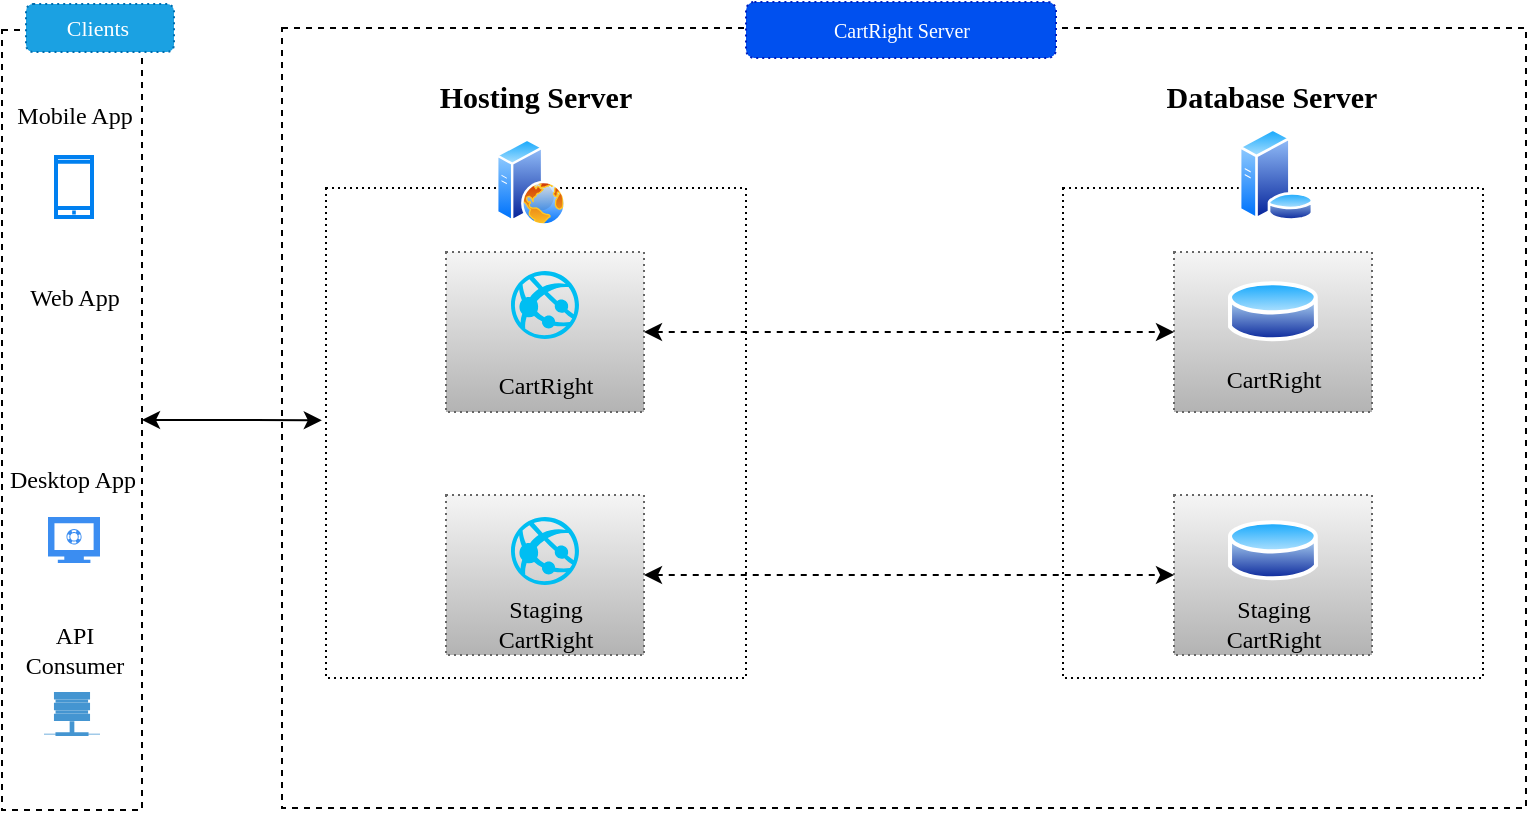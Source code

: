 <mxfile version="12.0.2" type="github" pages="4"><diagram name="Copy of Page-1" id="mh_2Z5WuC2dc0405NtmE"><mxGraphModel dx="813" dy="415" grid="1" gridSize="10" guides="1" tooltips="1" connect="1" arrows="1" fold="1" page="1" pageScale="1" pageWidth="850" pageHeight="1100" background="#FFFFFF" math="0" shadow="0"><root><mxCell id="HXeIKduSizuIIyShlKbD-0"/><mxCell id="HXeIKduSizuIIyShlKbD-1" parent="HXeIKduSizuIIyShlKbD-0"/><mxCell id="HXeIKduSizuIIyShlKbD-5" value="" style="rounded=0;whiteSpace=wrap;html=1;dashed=1;" parent="HXeIKduSizuIIyShlKbD-1" vertex="1"><mxGeometry x="30" y="47" width="70" height="390" as="geometry"/></mxCell><mxCell id="HXeIKduSizuIIyShlKbD-6" value="Mobile App" style="text;html=1;strokeColor=none;fillColor=none;align=center;verticalAlign=middle;whiteSpace=wrap;rounded=0;dashed=1;fontFamily=Lucida Console;" parent="HXeIKduSizuIIyShlKbD-1" vertex="1"><mxGeometry x="33.5" y="80" width="65" height="20" as="geometry"/></mxCell><mxCell id="HXeIKduSizuIIyShlKbD-7" value="" style="html=1;verticalLabelPosition=bottom;align=center;labelBackgroundColor=#ffffff;verticalAlign=top;strokeWidth=2;strokeColor=#0080F0;fillColor=#ffffff;shadow=0;dashed=0;shape=mxgraph.ios7.icons.smartphone;" parent="HXeIKduSizuIIyShlKbD-1" vertex="1"><mxGeometry x="57" y="110.5" width="18" height="30" as="geometry"/></mxCell><mxCell id="HXeIKduSizuIIyShlKbD-8" value="Web App" style="text;html=1;strokeColor=none;fillColor=none;align=center;verticalAlign=middle;whiteSpace=wrap;rounded=0;dashed=1;fontFamily=Lucida Console;" parent="HXeIKduSizuIIyShlKbD-1" vertex="1"><mxGeometry x="33.5" y="170.5" width="65" height="21" as="geometry"/></mxCell><mxCell id="HXeIKduSizuIIyShlKbD-9" value="Desktop App" style="text;html=1;strokeColor=none;fillColor=none;align=center;verticalAlign=middle;whiteSpace=wrap;rounded=0;dashed=1;fontFamily=Lucida Console;" parent="HXeIKduSizuIIyShlKbD-1" vertex="1"><mxGeometry x="32.5" y="262" width="65" height="20" as="geometry"/></mxCell><mxCell id="HXeIKduSizuIIyShlKbD-10" value="" style="rounded=0;whiteSpace=wrap;html=1;dashed=1;fontFamily=Lucida Console;glass=0;shadow=0;comic=0;fillColor=#ffffff;" parent="HXeIKduSizuIIyShlKbD-1" vertex="1"><mxGeometry x="170" y="46" width="622" height="390" as="geometry"/></mxCell><mxCell id="HXeIKduSizuIIyShlKbD-19" value="" style="shape=image;html=1;verticalAlign=top;verticalLabelPosition=bottom;labelBackgroundColor=#ffffff;imageAspect=0;aspect=fixed;image=https://cdn0.iconfinder.com/data/icons/internet-line/512/Internet_Line-19-128.png;fontFamily=Lucida Console;" parent="HXeIKduSizuIIyShlKbD-1" vertex="1"><mxGeometry x="49" y="187" width="34" height="34" as="geometry"/></mxCell><mxCell id="HXeIKduSizuIIyShlKbD-20" value="" style="html=1;aspect=fixed;strokeColor=none;shadow=0;align=center;verticalAlign=top;fillColor=#3B8DF1;shape=mxgraph.gcp2.monitor;fontFamily=Lucida Console;" parent="HXeIKduSizuIIyShlKbD-1" vertex="1"><mxGeometry x="53" y="290.5" width="26" height="23" as="geometry"/></mxCell><mxCell id="HXeIKduSizuIIyShlKbD-32" value="" style="rounded=1;whiteSpace=wrap;html=1;dashed=1;dashPattern=1 2;strokeColor=#006EAF;fillColor=#1ba1e2;fontFamily=Lucida Console;fontSize=10;fontColor=#ffffff;" parent="HXeIKduSizuIIyShlKbD-1" vertex="1"><mxGeometry x="42" y="34" width="74" height="24" as="geometry"/></mxCell><mxCell id="HXeIKduSizuIIyShlKbD-33" value="Clients" style="text;html=1;strokeColor=none;fillColor=none;align=center;verticalAlign=middle;whiteSpace=wrap;rounded=0;dashed=1;dashPattern=1 2;fontFamily=Lucida Console;fontSize=11;fontColor=#FFFFFF;" parent="HXeIKduSizuIIyShlKbD-1" vertex="1"><mxGeometry x="58" y="36" width="40" height="20" as="geometry"/></mxCell><mxCell id="HXeIKduSizuIIyShlKbD-34" value="" style="rounded=1;whiteSpace=wrap;html=1;dashed=1;dashPattern=1 2;strokeColor=#001DBC;fillColor=#0050ef;fontFamily=Lucida Console;fontSize=10;fontColor=#ffffff;" parent="HXeIKduSizuIIyShlKbD-1" vertex="1"><mxGeometry x="402.0" y="33.0" width="155" height="28" as="geometry"/></mxCell><mxCell id="HXeIKduSizuIIyShlKbD-36" value="API Consumer" style="text;html=1;strokeColor=none;fillColor=none;align=center;verticalAlign=middle;whiteSpace=wrap;rounded=0;dashed=1;fontFamily=Lucida Console;" parent="HXeIKduSizuIIyShlKbD-1" vertex="1"><mxGeometry x="33.5" y="346.5" width="65" height="20" as="geometry"/></mxCell><mxCell id="HXeIKduSizuIIyShlKbD-37" value="" style="shadow=0;dashed=0;html=1;strokeColor=none;fillColor=#4495D1;labelPosition=center;verticalLabelPosition=bottom;verticalAlign=top;align=center;outlineConnect=0;shape=mxgraph.veeam.2d.remote_storage;" parent="HXeIKduSizuIIyShlKbD-1" vertex="1"><mxGeometry x="51" y="378" width="28" height="22" as="geometry"/></mxCell><mxCell id="kr1TDbGF8V83bmgxUu8J-1" value="&lt;font style=&quot;font-size: 10px;&quot;&gt;CartRight Server&lt;/font&gt;" style="text;html=1;strokeColor=none;fillColor=none;align=center;verticalAlign=middle;whiteSpace=wrap;rounded=0;dashed=1;dashPattern=1 2;fontFamily=Lucida Console;fontSize=10;fontColor=#FFFFFF;" vertex="1" parent="HXeIKduSizuIIyShlKbD-1"><mxGeometry x="419.5" y="37.0" width="120" height="20" as="geometry"/></mxCell><mxCell id="kr1TDbGF8V83bmgxUu8J-2" value="" style="rounded=0;whiteSpace=wrap;html=1;dashed=1;dashPattern=1 2;" vertex="1" parent="HXeIKduSizuIIyShlKbD-1"><mxGeometry x="560.5" y="126" width="210" height="245" as="geometry"/></mxCell><mxCell id="kr1TDbGF8V83bmgxUu8J-3" value="Database Server" style="text;html=1;strokeColor=none;fillColor=none;align=center;verticalAlign=middle;whiteSpace=wrap;rounded=0;fontStyle=1;fontFamily=Lucida Console;fontSize=15;" vertex="1" parent="HXeIKduSizuIIyShlKbD-1"><mxGeometry x="590" y="70" width="150" height="20" as="geometry"/></mxCell><mxCell id="HXeIKduSizuIIyShlKbD-18" value="" style="aspect=fixed;perimeter=ellipsePerimeter;html=1;align=center;shadow=0;dashed=0;spacingTop=3;image;image=img/lib/active_directory/database_server.svg;fontFamily=Lucida Console;imageBackground=none;labelBackgroundColor=none;fontColor=#000000;" parent="HXeIKduSizuIIyShlKbD-1" vertex="1"><mxGeometry x="648" y="96" width="38" height="46.36" as="geometry"/></mxCell><mxCell id="HXeIKduSizuIIyShlKbD-16" value="" style="rounded=0;whiteSpace=wrap;html=1;fontFamily=Lucida Console;fillColor=#f5f5f5;strokeColor=#666666;dashed=1;dashPattern=1 2;gradientColor=#b3b3b3;" parent="HXeIKduSizuIIyShlKbD-1" vertex="1"><mxGeometry x="616.0" y="158" width="99" height="80" as="geometry"/></mxCell><mxCell id="HXeIKduSizuIIyShlKbD-17" value="CartRight" style="text;html=1;strokeColor=none;fillColor=none;align=center;verticalAlign=middle;whiteSpace=wrap;rounded=0;fontFamily=Lucida Console;fontColor=#000000;" parent="HXeIKduSizuIIyShlKbD-1" vertex="1"><mxGeometry x="625.5" y="212" width="80" height="20" as="geometry"/></mxCell><mxCell id="kr1TDbGF8V83bmgxUu8J-4" value="" style="aspect=fixed;perimeter=ellipsePerimeter;html=1;align=center;shadow=0;dashed=0;spacingTop=3;image;image=img/lib/active_directory/database.svg;fontFamily=Lucida Console;fontSize=15;" vertex="1" parent="HXeIKduSizuIIyShlKbD-1"><mxGeometry x="643.0" y="171" width="45" height="33.3" as="geometry"/></mxCell><mxCell id="kr1TDbGF8V83bmgxUu8J-5" value="" style="rounded=0;whiteSpace=wrap;html=1;fontFamily=Lucida Console;fillColor=#f5f5f5;strokeColor=#666666;dashed=1;dashPattern=1 2;gradientColor=#b3b3b3;" vertex="1" parent="HXeIKduSizuIIyShlKbD-1"><mxGeometry x="616.0" y="279.5" width="99" height="80" as="geometry"/></mxCell><mxCell id="kr1TDbGF8V83bmgxUu8J-6" value="Staging CartRight" style="text;html=1;strokeColor=none;fillColor=none;align=center;verticalAlign=middle;whiteSpace=wrap;rounded=0;fontFamily=Lucida Console;fontColor=#000000;" vertex="1" parent="HXeIKduSizuIIyShlKbD-1"><mxGeometry x="625.5" y="333.5" width="80" height="20" as="geometry"/></mxCell><mxCell id="kr1TDbGF8V83bmgxUu8J-7" value="" style="aspect=fixed;perimeter=ellipsePerimeter;html=1;align=center;shadow=0;dashed=0;spacingTop=3;image;image=img/lib/active_directory/database.svg;fontFamily=Lucida Console;fontSize=15;" vertex="1" parent="HXeIKduSizuIIyShlKbD-1"><mxGeometry x="643.0" y="290.5" width="45" height="33.3" as="geometry"/></mxCell><mxCell id="kr1TDbGF8V83bmgxUu8J-8" value="" style="rounded=0;whiteSpace=wrap;html=1;dashed=1;dashPattern=1 2;" vertex="1" parent="HXeIKduSizuIIyShlKbD-1"><mxGeometry x="192" y="126" width="210" height="245" as="geometry"/></mxCell><mxCell id="HXeIKduSizuIIyShlKbD-14" value="" style="aspect=fixed;perimeter=ellipsePerimeter;html=1;align=center;shadow=0;dashed=0;spacingTop=3;image;image=img/lib/active_directory/web_server.svg;fontFamily=Lucida Console;imageBackground=none;" parent="HXeIKduSizuIIyShlKbD-1" vertex="1"><mxGeometry x="277" y="101" width="35" height="44" as="geometry"/></mxCell><mxCell id="kr1TDbGF8V83bmgxUu8J-9" value="Hosting Server" style="text;html=1;strokeColor=none;fillColor=none;align=center;verticalAlign=middle;whiteSpace=wrap;rounded=0;fontStyle=1;fontFamily=Lucida Console;fontSize=15;" vertex="1" parent="HXeIKduSizuIIyShlKbD-1"><mxGeometry x="222" y="70" width="150" height="20" as="geometry"/></mxCell><mxCell id="kr1TDbGF8V83bmgxUu8J-24" style="edgeStyle=orthogonalEdgeStyle;rounded=0;orthogonalLoop=1;jettySize=auto;html=1;exitX=1;exitY=0.5;exitDx=0;exitDy=0;dashed=1;startArrow=classic;startFill=1;fontFamily=Lucida Console;fontSize=15;" edge="1" parent="HXeIKduSizuIIyShlKbD-1" source="kr1TDbGF8V83bmgxUu8J-10" target="HXeIKduSizuIIyShlKbD-16"><mxGeometry relative="1" as="geometry"/></mxCell><mxCell id="kr1TDbGF8V83bmgxUu8J-10" value="" style="rounded=0;whiteSpace=wrap;html=1;fontFamily=Lucida Console;fillColor=#f5f5f5;strokeColor=#666666;dashed=1;dashPattern=1 2;gradientColor=#b3b3b3;" vertex="1" parent="HXeIKduSizuIIyShlKbD-1"><mxGeometry x="252.0" y="158" width="99" height="80" as="geometry"/></mxCell><mxCell id="kr1TDbGF8V83bmgxUu8J-11" value="CartRight" style="text;html=1;strokeColor=none;fillColor=none;align=center;verticalAlign=middle;whiteSpace=wrap;rounded=0;fontFamily=Lucida Console;fontColor=#000000;" vertex="1" parent="HXeIKduSizuIIyShlKbD-1"><mxGeometry x="261.5" y="214.5" width="80" height="20" as="geometry"/></mxCell><mxCell id="kr1TDbGF8V83bmgxUu8J-23" style="edgeStyle=orthogonalEdgeStyle;rounded=0;orthogonalLoop=1;jettySize=auto;html=1;exitX=1;exitY=0.5;exitDx=0;exitDy=0;dashed=1;startArrow=classic;startFill=1;fontFamily=Lucida Console;fontSize=15;" edge="1" parent="HXeIKduSizuIIyShlKbD-1" source="kr1TDbGF8V83bmgxUu8J-13" target="kr1TDbGF8V83bmgxUu8J-5"><mxGeometry relative="1" as="geometry"/></mxCell><mxCell id="kr1TDbGF8V83bmgxUu8J-13" value="" style="rounded=0;whiteSpace=wrap;html=1;fontFamily=Lucida Console;fillColor=#f5f5f5;strokeColor=#666666;dashed=1;dashPattern=1 2;gradientColor=#b3b3b3;" vertex="1" parent="HXeIKduSizuIIyShlKbD-1"><mxGeometry x="252.0" y="279.5" width="99" height="80" as="geometry"/></mxCell><mxCell id="kr1TDbGF8V83bmgxUu8J-14" value="Staging CartRight" style="text;html=1;strokeColor=none;fillColor=none;align=center;verticalAlign=middle;whiteSpace=wrap;rounded=0;fontFamily=Lucida Console;fontColor=#000000;" vertex="1" parent="HXeIKduSizuIIyShlKbD-1"><mxGeometry x="261.5" y="333.5" width="80" height="20" as="geometry"/></mxCell><mxCell id="kr1TDbGF8V83bmgxUu8J-16" value="" style="verticalLabelPosition=bottom;html=1;verticalAlign=top;align=center;strokeColor=none;fillColor=#00BEF2;shape=mxgraph.azure.azure_website;pointerEvents=1;dashed=1;dashPattern=1 2;fontFamily=Lucida Console;fontSize=15;aspect=fixed;" vertex="1" parent="HXeIKduSizuIIyShlKbD-1"><mxGeometry x="284.5" y="167.5" width="34" height="34" as="geometry"/></mxCell><mxCell id="kr1TDbGF8V83bmgxUu8J-17" value="" style="verticalLabelPosition=bottom;html=1;verticalAlign=top;align=center;strokeColor=none;fillColor=#00BEF2;shape=mxgraph.azure.azure_website;pointerEvents=1;dashed=1;dashPattern=1 2;fontFamily=Lucida Console;fontSize=15;aspect=fixed;" vertex="1" parent="HXeIKduSizuIIyShlKbD-1"><mxGeometry x="284.5" y="290.5" width="34" height="34" as="geometry"/></mxCell><mxCell id="kr1TDbGF8V83bmgxUu8J-20" style="edgeStyle=orthogonalEdgeStyle;rounded=0;orthogonalLoop=1;jettySize=auto;html=1;exitX=1;exitY=0.5;exitDx=0;exitDy=0;entryX=-0.01;entryY=0.474;entryDx=0;entryDy=0;entryPerimeter=0;fontFamily=Lucida Console;fontSize=15;startArrow=classic;startFill=1;" edge="1" parent="HXeIKduSizuIIyShlKbD-1" source="HXeIKduSizuIIyShlKbD-5" target="kr1TDbGF8V83bmgxUu8J-8"><mxGeometry relative="1" as="geometry"/></mxCell></root></mxGraphModel></diagram><diagram name="Copy of Copy of Page-1" id="SCcJvw80DBb8lR0tdDfD"><mxGraphModel dx="854" dy="436" grid="1" gridSize="10" guides="1" tooltips="1" connect="1" arrows="1" fold="1" page="1" pageScale="1" pageWidth="850" pageHeight="1100" background="#FFFFFF" math="0" shadow="0"><root><mxCell id="BPNxI6c61pu-Ayi7OlFN-0"/><mxCell id="BPNxI6c61pu-Ayi7OlFN-1" parent="BPNxI6c61pu-Ayi7OlFN-0"/><mxCell id="BPNxI6c61pu-Ayi7OlFN-2" value="" style="rounded=0;whiteSpace=wrap;html=1;fontFamily=Lucida Console;dashed=1;" vertex="1" parent="BPNxI6c61pu-Ayi7OlFN-1"><mxGeometry x="225" y="301" width="320" height="169" as="geometry"/></mxCell><mxCell id="BPNxI6c61pu-Ayi7OlFN-3" value="" style="rounded=0;whiteSpace=wrap;html=1;shadow=0;glass=0;comic=0;labelBackgroundColor=none;strokeColor=#A3A3A3;fillColor=none;gradientColor=none;fontFamily=Lucida Console;fontSize=8;fontColor=#FFFFFF;dashed=1;dashPattern=1 4;" vertex="1" parent="BPNxI6c61pu-Ayi7OlFN-1"><mxGeometry x="412.5" y="319.5" width="120" height="141" as="geometry"/></mxCell><mxCell id="BPNxI6c61pu-Ayi7OlFN-4" value="" style="rounded=0;whiteSpace=wrap;html=1;shadow=0;glass=0;comic=0;labelBackgroundColor=none;strokeColor=#A3A3A3;fillColor=none;gradientColor=none;fontFamily=Lucida Console;fontSize=8;fontColor=#FFFFFF;dashed=1;dashPattern=1 4;" vertex="1" parent="BPNxI6c61pu-Ayi7OlFN-1"><mxGeometry x="245.5" y="319.5" width="120" height="141" as="geometry"/></mxCell><mxCell id="BPNxI6c61pu-Ayi7OlFN-5" value="" style="rounded=0;whiteSpace=wrap;html=1;dashed=1;" vertex="1" parent="BPNxI6c61pu-Ayi7OlFN-1"><mxGeometry x="30" y="46" width="70" height="390" as="geometry"/></mxCell><mxCell id="BPNxI6c61pu-Ayi7OlFN-6" value="Mobile App" style="text;html=1;strokeColor=none;fillColor=none;align=center;verticalAlign=middle;whiteSpace=wrap;rounded=0;dashed=1;fontFamily=Lucida Console;" vertex="1" parent="BPNxI6c61pu-Ayi7OlFN-1"><mxGeometry x="33.5" y="80" width="65" height="20" as="geometry"/></mxCell><mxCell id="BPNxI6c61pu-Ayi7OlFN-7" value="" style="html=1;verticalLabelPosition=bottom;align=center;labelBackgroundColor=#ffffff;verticalAlign=top;strokeWidth=2;strokeColor=#0080F0;fillColor=#ffffff;shadow=0;dashed=0;shape=mxgraph.ios7.icons.smartphone;" vertex="1" parent="BPNxI6c61pu-Ayi7OlFN-1"><mxGeometry x="57" y="110.5" width="18" height="30" as="geometry"/></mxCell><mxCell id="BPNxI6c61pu-Ayi7OlFN-8" value="Web App" style="text;html=1;strokeColor=none;fillColor=none;align=center;verticalAlign=middle;whiteSpace=wrap;rounded=0;dashed=1;fontFamily=Lucida Console;" vertex="1" parent="BPNxI6c61pu-Ayi7OlFN-1"><mxGeometry x="33.5" y="170.5" width="65" height="21" as="geometry"/></mxCell><mxCell id="BPNxI6c61pu-Ayi7OlFN-9" value="Desktop App" style="text;html=1;strokeColor=none;fillColor=none;align=center;verticalAlign=middle;whiteSpace=wrap;rounded=0;dashed=1;fontFamily=Lucida Console;" vertex="1" parent="BPNxI6c61pu-Ayi7OlFN-1"><mxGeometry x="32.5" y="262" width="65" height="20" as="geometry"/></mxCell><mxCell id="BPNxI6c61pu-Ayi7OlFN-10" value="" style="rounded=0;whiteSpace=wrap;html=1;dashed=1;fontFamily=Lucida Console;glass=0;shadow=0;comic=0;fillColor=#ffffff;" vertex="1" parent="BPNxI6c61pu-Ayi7OlFN-1"><mxGeometry x="225" y="46" width="266" height="171" as="geometry"/></mxCell><mxCell id="BPNxI6c61pu-Ayi7OlFN-11" style="edgeStyle=orthogonalEdgeStyle;rounded=0;orthogonalLoop=1;jettySize=auto;html=1;exitX=0;exitY=0.5;exitDx=0;exitDy=0;entryX=1;entryY=0.423;entryDx=0;entryDy=0;entryPerimeter=0;startArrow=block;startFill=1;endArrow=block;endFill=1;strokeColor=#1476A6;strokeWidth=2;fontFamily=Tahoma;fontSize=13;fontColor=#FFFFFF;" edge="1" parent="BPNxI6c61pu-Ayi7OlFN-1" source="BPNxI6c61pu-Ayi7OlFN-12" target="BPNxI6c61pu-Ayi7OlFN-5"><mxGeometry relative="1" as="geometry"/></mxCell><mxCell id="BPNxI6c61pu-Ayi7OlFN-12" value="" style="rounded=0;whiteSpace=wrap;html=1;fontFamily=Lucida Console;dashed=1;dashPattern=1 2;fillColor=#f5f5f5;strokeColor=#666666;gradientColor=#b3b3b3;" vertex="1" parent="BPNxI6c61pu-Ayi7OlFN-1"><mxGeometry x="246.5" y="98" width="90" height="90" as="geometry"/></mxCell><mxCell id="BPNxI6c61pu-Ayi7OlFN-13" value="Hosting Server" style="text;html=1;strokeColor=none;fillColor=none;align=center;verticalAlign=middle;whiteSpace=wrap;rounded=0;fontFamily=Lucida Console;dashed=1;dashPattern=1 1;fontColor=#000000;" vertex="1" parent="BPNxI6c61pu-Ayi7OlFN-1"><mxGeometry x="251.5" y="165" width="80" height="17" as="geometry"/></mxCell><mxCell id="BPNxI6c61pu-Ayi7OlFN-14" value="" style="aspect=fixed;perimeter=ellipsePerimeter;html=1;align=center;shadow=0;dashed=0;spacingTop=3;image;image=img/lib/active_directory/web_server.svg;fontFamily=Lucida Console;imageBackground=none;" vertex="1" parent="BPNxI6c61pu-Ayi7OlFN-1"><mxGeometry x="276.5" y="106" width="35" height="44" as="geometry"/></mxCell><mxCell id="BPNxI6c61pu-Ayi7OlFN-15" style="edgeStyle=orthogonalEdgeStyle;rounded=0;orthogonalLoop=1;jettySize=auto;html=1;exitX=0;exitY=0.5;exitDx=0;exitDy=0;entryX=1;entryY=0.5;entryDx=0;entryDy=0;startArrow=block;startFill=1;endArrow=block;endFill=1;strokeColor=#1476A6;strokeWidth=2;fontFamily=Tahoma;fontSize=12;fontColor=#FFFFFF;" edge="1" parent="BPNxI6c61pu-Ayi7OlFN-1" source="BPNxI6c61pu-Ayi7OlFN-16" target="BPNxI6c61pu-Ayi7OlFN-12"><mxGeometry relative="1" as="geometry"/></mxCell><mxCell id="BPNxI6c61pu-Ayi7OlFN-16" value="" style="rounded=0;whiteSpace=wrap;html=1;fontFamily=Lucida Console;fillColor=#f5f5f5;strokeColor=#666666;dashed=1;dashPattern=1 2;gradientColor=#b3b3b3;" vertex="1" parent="BPNxI6c61pu-Ayi7OlFN-1"><mxGeometry x="381" y="98" width="90" height="90" as="geometry"/></mxCell><mxCell id="BPNxI6c61pu-Ayi7OlFN-17" value="Database Server" style="text;html=1;strokeColor=none;fillColor=none;align=center;verticalAlign=middle;whiteSpace=wrap;rounded=0;fontFamily=Lucida Console;fontColor=#000000;" vertex="1" parent="BPNxI6c61pu-Ayi7OlFN-1"><mxGeometry x="386" y="163" width="80" height="20" as="geometry"/></mxCell><mxCell id="BPNxI6c61pu-Ayi7OlFN-18" value="" style="aspect=fixed;perimeter=ellipsePerimeter;html=1;align=center;shadow=0;dashed=0;spacingTop=3;image;image=img/lib/active_directory/database_server.svg;fontFamily=Lucida Console;imageBackground=none;labelBackgroundColor=none;fontColor=#000000;" vertex="1" parent="BPNxI6c61pu-Ayi7OlFN-1"><mxGeometry x="413" y="106.5" width="36.08" height="44" as="geometry"/></mxCell><mxCell id="BPNxI6c61pu-Ayi7OlFN-19" value="" style="shape=image;html=1;verticalAlign=top;verticalLabelPosition=bottom;labelBackgroundColor=#ffffff;imageAspect=0;aspect=fixed;image=https://cdn0.iconfinder.com/data/icons/internet-line/512/Internet_Line-19-128.png;fontFamily=Lucida Console;" vertex="1" parent="BPNxI6c61pu-Ayi7OlFN-1"><mxGeometry x="49" y="187" width="34" height="34" as="geometry"/></mxCell><mxCell id="BPNxI6c61pu-Ayi7OlFN-20" value="" style="html=1;aspect=fixed;strokeColor=none;shadow=0;align=center;verticalAlign=top;fillColor=#3B8DF1;shape=mxgraph.gcp2.monitor;fontFamily=Lucida Console;" vertex="1" parent="BPNxI6c61pu-Ayi7OlFN-1"><mxGeometry x="53" y="290.5" width="26" height="23" as="geometry"/></mxCell><mxCell id="BPNxI6c61pu-Ayi7OlFN-21" style="edgeStyle=orthogonalEdgeStyle;rounded=0;orthogonalLoop=1;jettySize=auto;html=1;exitX=0.5;exitY=1;exitDx=0;exitDy=0;entryX=0.5;entryY=1;entryDx=0;entryDy=0;startArrow=block;startFill=1;endArrow=block;endFill=1;strokeColor=#1476A6;strokeWidth=2;fontFamily=Tahoma;fontSize=12;fontColor=#FFFFFF;" edge="1" parent="BPNxI6c61pu-Ayi7OlFN-1" source="BPNxI6c61pu-Ayi7OlFN-22" target="BPNxI6c61pu-Ayi7OlFN-2"><mxGeometry relative="1" as="geometry"/></mxCell><mxCell id="BPNxI6c61pu-Ayi7OlFN-22" value="" style="rounded=0;whiteSpace=wrap;html=1;fontFamily=Lucida Console;dashed=1;strokeColor=#008040;" vertex="1" parent="BPNxI6c61pu-Ayi7OlFN-1"><mxGeometry x="630" y="46" width="171" height="414" as="geometry"/></mxCell><mxCell id="BPNxI6c61pu-Ayi7OlFN-23" value="" style="rounded=0;whiteSpace=wrap;html=1;fontFamily=Lucida Console;fillColor=#F5F5F5;strokeColor=#666666;fontColor=#333333;dashed=1;dashPattern=1 2;" vertex="1" parent="BPNxI6c61pu-Ayi7OlFN-1"><mxGeometry x="660" y="224" width="115" height="100" as="geometry"/></mxCell><mxCell id="BPNxI6c61pu-Ayi7OlFN-24" value="" style="aspect=fixed;perimeter=ellipsePerimeter;html=1;align=center;shadow=0;dashed=0;spacingTop=3;image;image=img/lib/active_directory/web_server.svg;fontFamily=Lucida Console;" vertex="1" parent="BPNxI6c61pu-Ayi7OlFN-1"><mxGeometry x="702.5" y="238" width="38.86" height="48" as="geometry"/></mxCell><mxCell id="BPNxI6c61pu-Ayi7OlFN-25" value="Hosting Server" style="text;html=1;strokeColor=none;fillColor=none;align=center;verticalAlign=middle;whiteSpace=wrap;rounded=0;fontFamily=Lucida Console;dashed=1;dashPattern=1 1;fontSize=12;fontStyle=1" vertex="1" parent="BPNxI6c61pu-Ayi7OlFN-1"><mxGeometry x="678" y="297" width="80" height="20" as="geometry"/></mxCell><mxCell id="BPNxI6c61pu-Ayi7OlFN-26" style="edgeStyle=orthogonalEdgeStyle;rounded=0;orthogonalLoop=1;jettySize=auto;html=1;exitX=1;exitY=0.75;exitDx=0;exitDy=0;entryX=1;entryY=0.25;entryDx=0;entryDy=0;startArrow=block;startFill=1;endArrow=block;endFill=1;strokeColor=#1476A6;strokeWidth=2;fontFamily=Tahoma;fontSize=12;fontColor=#FFFFFF;" edge="1" parent="BPNxI6c61pu-Ayi7OlFN-1" source="BPNxI6c61pu-Ayi7OlFN-28" target="BPNxI6c61pu-Ayi7OlFN-23"><mxGeometry relative="1" as="geometry"/></mxCell><mxCell id="BPNxI6c61pu-Ayi7OlFN-27" style="edgeStyle=orthogonalEdgeStyle;rounded=0;orthogonalLoop=1;jettySize=auto;html=1;exitX=1;exitY=0.25;exitDx=0;exitDy=0;entryX=1;entryY=0.5;entryDx=0;entryDy=0;startArrow=block;startFill=1;endArrow=block;endFill=1;strokeColor=#1476A6;strokeWidth=2;fontFamily=Tahoma;fontSize=12;fontColor=#FFFFFF;" edge="1" parent="BPNxI6c61pu-Ayi7OlFN-1" source="BPNxI6c61pu-Ayi7OlFN-28" target="BPNxI6c61pu-Ayi7OlFN-37"><mxGeometry relative="1" as="geometry"><Array as="points"><mxPoint x="810" y="125"/><mxPoint x="810" y="396"/></Array></mxGeometry></mxCell><mxCell id="BPNxI6c61pu-Ayi7OlFN-28" value="" style="rounded=0;whiteSpace=wrap;html=1;fontFamily=Lucida Console;fillColor=#f5f5f5;strokeColor=#666666;fontColor=#333333;dashed=1;dashPattern=1 2;" vertex="1" parent="BPNxI6c61pu-Ayi7OlFN-1"><mxGeometry x="660" y="100" width="115" height="100" as="geometry"/></mxCell><mxCell id="BPNxI6c61pu-Ayi7OlFN-29" value="" style="perimeter=ellipsePerimeter;html=1;align=center;shadow=0;dashed=0;spacingTop=3;image;image=img/lib/active_directory/database_server.svg;fontFamily=Lucida Console;" vertex="1" parent="BPNxI6c61pu-Ayi7OlFN-1"><mxGeometry x="692" y="115" width="56" height="48" as="geometry"/></mxCell><mxCell id="BPNxI6c61pu-Ayi7OlFN-30" value="Database Server" style="text;html=1;strokeColor=none;fillColor=none;align=center;verticalAlign=middle;whiteSpace=wrap;rounded=0;fontFamily=Lucida Console;dashed=1;dashPattern=1 1;fontSize=12;fontStyle=1" vertex="1" parent="BPNxI6c61pu-Ayi7OlFN-1"><mxGeometry x="680" y="173" width="80" height="20" as="geometry"/></mxCell><mxCell id="BPNxI6c61pu-Ayi7OlFN-31" value="" style="rounded=1;whiteSpace=wrap;html=1;dashed=1;dashPattern=1 2;strokeColor=#006EAF;fillColor=#1ba1e2;fontFamily=Lucida Console;fontSize=10;fontColor=#ffffff;" vertex="1" parent="BPNxI6c61pu-Ayi7OlFN-1"><mxGeometry x="42" y="34" width="74" height="24" as="geometry"/></mxCell><mxCell id="BPNxI6c61pu-Ayi7OlFN-32" value="Clients" style="text;html=1;strokeColor=none;fillColor=none;align=center;verticalAlign=middle;whiteSpace=wrap;rounded=0;dashed=1;dashPattern=1 2;fontFamily=Lucida Console;fontSize=11;fontColor=#FFFFFF;" vertex="1" parent="BPNxI6c61pu-Ayi7OlFN-1"><mxGeometry x="58" y="36" width="40" height="20" as="geometry"/></mxCell><mxCell id="BPNxI6c61pu-Ayi7OlFN-33" value="" style="rounded=1;whiteSpace=wrap;html=1;dashed=1;dashPattern=1 2;strokeColor=#001DBC;fillColor=#0050ef;fontFamily=Lucida Console;fontSize=10;fontColor=#ffffff;" vertex="1" parent="BPNxI6c61pu-Ayi7OlFN-1"><mxGeometry x="232" y="34" width="118" height="28" as="geometry"/></mxCell><mxCell id="BPNxI6c61pu-Ayi7OlFN-34" value="&lt;font style=&quot;font-size: 11px&quot;&gt;Public Cloud Server&lt;/font&gt;" style="text;html=1;strokeColor=none;fillColor=none;align=center;verticalAlign=middle;whiteSpace=wrap;rounded=0;dashed=1;dashPattern=1 2;fontFamily=Lucida Console;fontSize=11;fontColor=#FFFFFF;" vertex="1" parent="BPNxI6c61pu-Ayi7OlFN-1"><mxGeometry x="247" y="38" width="86" height="20" as="geometry"/></mxCell><mxCell id="BPNxI6c61pu-Ayi7OlFN-35" value="API Consumer" style="text;html=1;strokeColor=none;fillColor=none;align=center;verticalAlign=middle;whiteSpace=wrap;rounded=0;dashed=1;fontFamily=Lucida Console;" vertex="1" parent="BPNxI6c61pu-Ayi7OlFN-1"><mxGeometry x="33.5" y="346.5" width="65" height="20" as="geometry"/></mxCell><mxCell id="BPNxI6c61pu-Ayi7OlFN-36" value="" style="shadow=0;dashed=0;html=1;strokeColor=none;fillColor=#4495D1;labelPosition=center;verticalLabelPosition=bottom;verticalAlign=top;align=center;outlineConnect=0;shape=mxgraph.veeam.2d.remote_storage;" vertex="1" parent="BPNxI6c61pu-Ayi7OlFN-1"><mxGeometry x="51" y="378" width="28" height="22" as="geometry"/></mxCell><mxCell id="BPNxI6c61pu-Ayi7OlFN-37" value="" style="rounded=0;whiteSpace=wrap;html=1;fontFamily=Lucida Console;fillColor=#F5F5F5;strokeColor=#666666;fontColor=#333333;dashed=1;dashPattern=1 2;" vertex="1" parent="BPNxI6c61pu-Ayi7OlFN-1"><mxGeometry x="660" y="346" width="115" height="100" as="geometry"/></mxCell><mxCell id="BPNxI6c61pu-Ayi7OlFN-38" value="Storage Gateway" style="text;html=1;strokeColor=none;fillColor=none;align=center;verticalAlign=middle;whiteSpace=wrap;rounded=0;fontFamily=Lucida Console;dashed=1;dashPattern=1 1;fontSize=12;fontStyle=1" vertex="1" parent="BPNxI6c61pu-Ayi7OlFN-1"><mxGeometry x="685" y="419" width="70" height="20" as="geometry"/></mxCell><mxCell id="BPNxI6c61pu-Ayi7OlFN-39" value="" style="shape=image;html=1;verticalAlign=top;verticalLabelPosition=bottom;labelBackgroundColor=#ffffff;imageAspect=0;aspect=fixed;image=https://cdn4.iconfinder.com/data/icons/aquablend-PNG/General/Drive-File-Server.png;rounded=0;shadow=0;glass=0;comic=0;strokeColor=#ADADAD;fillColor=none;gradientColor=none;fontSize=11;fontColor=none;" vertex="1" parent="BPNxI6c61pu-Ayi7OlFN-1"><mxGeometry x="693.5" y="356.5" width="48" height="48" as="geometry"/></mxCell><mxCell id="BPNxI6c61pu-Ayi7OlFN-40" value="" style="rounded=0;whiteSpace=wrap;html=1;fontFamily=Lucida Console;fillColor=#f5f5f5;strokeColor=#666666;fontColor=#333333;dashed=1;dashPattern=1 2;" vertex="1" parent="BPNxI6c61pu-Ayi7OlFN-1"><mxGeometry x="260" y="329" width="89" height="54" as="geometry"/></mxCell><mxCell id="BPNxI6c61pu-Ayi7OlFN-41" value="" style="pointerEvents=1;shadow=0;dashed=0;html=1;strokeColor=none;fillColor=#4495D1;labelPosition=center;verticalLabelPosition=bottom;verticalAlign=top;align=center;outlineConnect=0;shape=mxgraph.veeam.laptop;rounded=0;glass=0;comic=0;labelBackgroundColor=none;fontSize=11;fontColor=#FFFFFF;aspect=fixed;" vertex="1" parent="BPNxI6c61pu-Ayi7OlFN-1"><mxGeometry x="288" y="336" width="33.18" height="25" as="geometry"/></mxCell><mxCell id="BPNxI6c61pu-Ayi7OlFN-42" value="Dev Machine" style="text;html=1;strokeColor=none;fillColor=none;align=center;verticalAlign=middle;whiteSpace=wrap;rounded=0;fontFamily=Lucida Console;dashed=1;dashPattern=1 1;fontSize=8;fontStyle=1" vertex="1" parent="BPNxI6c61pu-Ayi7OlFN-1"><mxGeometry x="267" y="361" width="73" height="20" as="geometry"/></mxCell><mxCell id="BPNxI6c61pu-Ayi7OlFN-43" value="" style="rounded=0;whiteSpace=wrap;html=1;fontFamily=Lucida Console;fillColor=#f5f5f5;strokeColor=#666666;fontColor=#333333;dashed=1;dashPattern=1 2;" vertex="1" parent="BPNxI6c61pu-Ayi7OlFN-1"><mxGeometry x="261" y="398" width="89" height="54" as="geometry"/></mxCell><mxCell id="BPNxI6c61pu-Ayi7OlFN-44" value="" style="pointerEvents=1;shadow=0;dashed=0;html=1;strokeColor=none;fillColor=#4495D1;labelPosition=center;verticalLabelPosition=bottom;verticalAlign=top;align=center;outlineConnect=0;shape=mxgraph.veeam.laptop;rounded=0;glass=0;comic=0;labelBackgroundColor=none;fontSize=11;fontColor=#FFFFFF;aspect=fixed;" vertex="1" parent="BPNxI6c61pu-Ayi7OlFN-1"><mxGeometry x="289" y="405" width="33.18" height="25" as="geometry"/></mxCell><mxCell id="BPNxI6c61pu-Ayi7OlFN-45" value="Dev Machine" style="text;html=1;strokeColor=none;fillColor=none;align=center;verticalAlign=middle;whiteSpace=wrap;rounded=0;fontFamily=Lucida Console;dashed=1;dashPattern=1 1;fontSize=8;fontStyle=1" vertex="1" parent="BPNxI6c61pu-Ayi7OlFN-1"><mxGeometry x="268" y="430" width="73" height="20" as="geometry"/></mxCell><mxCell id="BPNxI6c61pu-Ayi7OlFN-46" value="" style="rounded=0;whiteSpace=wrap;html=1;fontFamily=Lucida Console;fillColor=#f5f5f5;strokeColor=#666666;fontColor=#333333;dashed=1;dashPattern=1 2;" vertex="1" parent="BPNxI6c61pu-Ayi7OlFN-1"><mxGeometry x="428" y="325.5" width="89" height="54" as="geometry"/></mxCell><mxCell id="BPNxI6c61pu-Ayi7OlFN-47" value="VirtualBox" style="text;html=1;strokeColor=none;fillColor=none;align=center;verticalAlign=middle;whiteSpace=wrap;rounded=0;fontFamily=Lucida Console;dashed=1;dashPattern=1 1;fontSize=8;fontStyle=1" vertex="1" parent="BPNxI6c61pu-Ayi7OlFN-1"><mxGeometry x="436" y="359.5" width="73" height="20" as="geometry"/></mxCell><mxCell id="BPNxI6c61pu-Ayi7OlFN-48" value="" style="shape=image;html=1;verticalAlign=top;verticalLabelPosition=bottom;labelBackgroundColor=#ffffff;imageAspect=0;aspect=fixed;image=https://cdn4.iconfinder.com/data/icons/desktop-app-free/32/Desktop_Desktop_App_CPU_PC_Technology-128.png;rounded=1;dashed=1;dashPattern=1 2;strokeColor=#CC0066;fillColor=none;fontFamily=Lucida Console;fontSize=10;" vertex="1" parent="BPNxI6c61pu-Ayi7OlFN-1"><mxGeometry x="458" y="334" width="25" height="25" as="geometry"/></mxCell><mxCell id="BPNxI6c61pu-Ayi7OlFN-49" value="" style="rounded=0;whiteSpace=wrap;html=1;fontFamily=Lucida Console;fillColor=#f5f5f5;strokeColor=#666666;fontColor=#333333;dashed=1;dashPattern=1 2;" vertex="1" parent="BPNxI6c61pu-Ayi7OlFN-1"><mxGeometry x="428" y="397" width="89" height="54" as="geometry"/></mxCell><mxCell id="BPNxI6c61pu-Ayi7OlFN-50" value="VirtualBox" style="text;html=1;strokeColor=none;fillColor=none;align=center;verticalAlign=middle;whiteSpace=wrap;rounded=0;fontFamily=Lucida Console;dashed=1;dashPattern=1 1;fontSize=8;fontStyle=1" vertex="1" parent="BPNxI6c61pu-Ayi7OlFN-1"><mxGeometry x="434" y="429.5" width="73" height="20" as="geometry"/></mxCell><mxCell id="BPNxI6c61pu-Ayi7OlFN-51" value="" style="shape=image;html=1;verticalAlign=top;verticalLabelPosition=bottom;labelBackgroundColor=#ffffff;imageAspect=0;aspect=fixed;image=https://cdn4.iconfinder.com/data/icons/desktop-app-free/32/Desktop_Desktop_App_CPU_PC_Technology-128.png;rounded=1;dashed=1;dashPattern=1 2;strokeColor=#CC0066;fillColor=none;fontFamily=Lucida Console;fontSize=10;" vertex="1" parent="BPNxI6c61pu-Ayi7OlFN-1"><mxGeometry x="458" y="403" width="25" height="25" as="geometry"/></mxCell><mxCell id="BPNxI6c61pu-Ayi7OlFN-52" value="" style="rounded=1;whiteSpace=wrap;html=1;dashed=1;dashPattern=1 2;strokeColor=#006EAF;fillColor=#1ba1e2;fontFamily=Lucida Console;fontSize=10;fontColor=#ffffff;" vertex="1" parent="BPNxI6c61pu-Ayi7OlFN-1"><mxGeometry x="241.5" y="281" width="90" height="32" as="geometry"/></mxCell><mxCell id="BPNxI6c61pu-Ayi7OlFN-53" value="Data Controller" style="text;html=1;strokeColor=none;fillColor=none;align=center;verticalAlign=middle;whiteSpace=wrap;rounded=0;dashed=1;dashPattern=1 2;fontFamily=Lucida Console;fontSize=11;fontColor=#FFFFFF;" vertex="1" parent="BPNxI6c61pu-Ayi7OlFN-1"><mxGeometry x="259" y="286" width="55" height="20" as="geometry"/></mxCell><mxCell id="BPNxI6c61pu-Ayi7OlFN-54" value="" style="rounded=1;whiteSpace=wrap;html=1;dashed=1;dashPattern=1 2;strokeColor=#006EAF;fillColor=#1ba1e2;fontFamily=Lucida Console;fontSize=10;fontColor=#ffffff;" vertex="1" parent="BPNxI6c61pu-Ayi7OlFN-1"><mxGeometry x="643" y="32" width="90" height="32" as="geometry"/></mxCell><mxCell id="BPNxI6c61pu-Ayi7OlFN-55" value="MMC Server" style="text;html=1;strokeColor=none;fillColor=none;align=center;verticalAlign=middle;whiteSpace=wrap;rounded=0;dashed=1;dashPattern=1 2;fontFamily=Lucida Console;fontSize=11;fontColor=#FFFFFF;" vertex="1" parent="BPNxI6c61pu-Ayi7OlFN-1"><mxGeometry x="660.5" y="38" width="55" height="20" as="geometry"/></mxCell></root></mxGraphModel></diagram><diagram name="Page-2" id="7gZmcorwvVeTeK-2Iawg"><mxGraphModel dx="854" dy="436" grid="1" gridSize="10" guides="1" tooltips="1" connect="1" arrows="1" fold="1" page="1" pageScale="1" pageWidth="850" pageHeight="1100" math="0" shadow="0"><root><mxCell id="P0I6ZnTgYok1vaTp2HoH-0"/><mxCell id="P0I6ZnTgYok1vaTp2HoH-1" parent="P0I6ZnTgYok1vaTp2HoH-0"/><mxCell id="MpF_IzvFdDYfy0CMIwEI-10" style="edgeStyle=orthogonalEdgeStyle;rounded=0;orthogonalLoop=1;jettySize=auto;html=1;exitX=1;exitY=0.75;exitDx=0;exitDy=0;entryX=1.002;entryY=0.327;entryDx=0;entryDy=0;entryPerimeter=0;startArrow=none;startFill=0;endArrow=block;endFill=1;strokeColor=#1476A6;strokeWidth=2;fontFamily=Tahoma;fontSize=13;fontColor=#FFFFFF;" parent="P0I6ZnTgYok1vaTp2HoH-1" source="g8hL4XREV38iFai1GHeE-13" target="g8hL4XREV38iFai1GHeE-27" edge="1"><mxGeometry relative="1" as="geometry"/></mxCell><mxCell id="g8hL4XREV38iFai1GHeE-13" value="" style="rounded=0;whiteSpace=wrap;html=1;fontFamily=Lucida Console;dashed=1;strokeColor=#1CA5E8;fillColor=none;strokeWidth=2;" parent="P0I6ZnTgYok1vaTp2HoH-1" vertex="1"><mxGeometry x="450" y="65" width="298" height="115" as="geometry"/></mxCell><mxCell id="MpF_IzvFdDYfy0CMIwEI-8" style="edgeStyle=orthogonalEdgeStyle;rounded=0;orthogonalLoop=1;jettySize=auto;html=1;exitX=0.25;exitY=1;exitDx=0;exitDy=0;entryX=0.941;entryY=0;entryDx=0;entryDy=0;entryPerimeter=0;startArrow=block;startFill=1;endArrow=block;endFill=1;strokeColor=#1476A6;strokeWidth=2;fontFamily=Tahoma;fontSize=13;fontColor=#FFFFFF;" parent="P0I6ZnTgYok1vaTp2HoH-1" source="MpF_IzvFdDYfy0CMIwEI-4" target="fiZVu6V4dGZ_KXN8r5t1-0" edge="1"><mxGeometry relative="1" as="geometry"/></mxCell><mxCell id="MpF_IzvFdDYfy0CMIwEI-9" style="edgeStyle=orthogonalEdgeStyle;rounded=0;orthogonalLoop=1;jettySize=auto;html=1;exitX=0;exitY=0.25;exitDx=0;exitDy=0;entryX=1.019;entryY=0.164;entryDx=0;entryDy=0;entryPerimeter=0;startArrow=block;startFill=1;endArrow=block;endFill=1;strokeColor=#1476A6;strokeWidth=2;fontFamily=Tahoma;fontSize=13;fontColor=#FFFFFF;" parent="P0I6ZnTgYok1vaTp2HoH-1" source="MpF_IzvFdDYfy0CMIwEI-4" target="g8hL4XREV38iFai1GHeE-0" edge="1"><mxGeometry relative="1" as="geometry"/></mxCell><mxCell id="MpF_IzvFdDYfy0CMIwEI-4" value="" style="rounded=0;whiteSpace=wrap;html=1;shadow=0;glass=0;comic=0;labelBackgroundColor=none;strokeColor=#82b366;strokeWidth=2;fillColor=#d5e8d4;fontFamily=Tahoma;fontSize=13;dashed=1;" parent="P0I6ZnTgYok1vaTp2HoH-1" vertex="1"><mxGeometry x="463.5" y="80.5" width="98" height="89" as="geometry"/></mxCell><mxCell id="MpF_IzvFdDYfy0CMIwEI-13" style="edgeStyle=orthogonalEdgeStyle;rounded=0;orthogonalLoop=1;jettySize=auto;html=1;exitX=1;exitY=0.5;exitDx=0;exitDy=0;entryX=-0.013;entryY=0.204;entryDx=0;entryDy=0;entryPerimeter=0;startArrow=block;startFill=1;endArrow=block;endFill=1;strokeColor=#1476A6;strokeWidth=2;fontFamily=Tahoma;fontSize=13;fontColor=#FFFFFF;" parent="P0I6ZnTgYok1vaTp2HoH-1" source="fiZVu6V4dGZ_KXN8r5t1-0" target="g8hL4XREV38iFai1GHeE-27" edge="1"><mxGeometry relative="1" as="geometry"/></mxCell><mxCell id="fiZVu6V4dGZ_KXN8r5t1-0" value="" style="rounded=0;whiteSpace=wrap;html=1;fontFamily=Lucida Console;dashed=1;strokeWidth=2;" parent="P0I6ZnTgYok1vaTp2HoH-1" vertex="1"><mxGeometry x="64.5" y="222.5" width="320" height="165" as="geometry"/></mxCell><mxCell id="J6lFOw7WO3kFoM3SZWVx-0" value="" style="rounded=0;whiteSpace=wrap;html=1;shadow=0;glass=0;comic=0;labelBackgroundColor=none;strokeColor=#A3A3A3;fillColor=none;gradientColor=none;fontFamily=Lucida Console;fontSize=8;fontColor=#FFFFFF;dashed=1;dashPattern=1 4;" parent="P0I6ZnTgYok1vaTp2HoH-1" vertex="1"><mxGeometry x="78.5" y="252.5" width="120" height="129" as="geometry"/></mxCell><mxCell id="g8hL4XREV38iFai1GHeE-0" value="" style="rounded=0;whiteSpace=wrap;html=1;fontFamily=Lucida Console;dashed=1;strokeColor=#009900;fillColor=none;strokeWidth=2;" parent="P0I6ZnTgYok1vaTp2HoH-1" vertex="1"><mxGeometry x="64.5" y="64.5" width="260" height="110" as="geometry"/></mxCell><mxCell id="g8hL4XREV38iFai1GHeE-2" value="Web Server" style="text;html=1;strokeColor=none;fillColor=none;align=center;verticalAlign=middle;whiteSpace=wrap;rounded=0;shadow=0;glass=0;dashed=1;dashPattern=1 4;comic=0;labelBackgroundColor=none;fontFamily=Georgia;fontSize=14;fontColor=#000000;fontStyle=0" parent="P0I6ZnTgYok1vaTp2HoH-1" vertex="1"><mxGeometry x="84.5" y="135.5" width="90" height="20" as="geometry"/></mxCell><mxCell id="g8hL4XREV38iFai1GHeE-10" value="API Server" style="text;html=1;strokeColor=none;fillColor=none;align=center;verticalAlign=middle;whiteSpace=wrap;rounded=0;shadow=0;glass=0;dashed=1;dashPattern=1 4;comic=0;labelBackgroundColor=none;fontFamily=Georgia;fontSize=14;fontColor=#000000;fontStyle=0" parent="P0I6ZnTgYok1vaTp2HoH-1" vertex="1"><mxGeometry x="204.5" y="135.5" width="90" height="20" as="geometry"/></mxCell><mxCell id="g8hL4XREV38iFai1GHeE-15" value="MMC" style="text;html=1;strokeColor=none;fillColor=none;align=center;verticalAlign=middle;whiteSpace=wrap;rounded=0;shadow=0;glass=0;dashed=1;dashPattern=1 4;comic=0;labelBackgroundColor=none;fontFamily=Georgia;fontSize=14;fontColor=#000000;fontStyle=0" parent="P0I6ZnTgYok1vaTp2HoH-1" vertex="1"><mxGeometry x="467.5" y="142.5" width="90" height="20" as="geometry"/></mxCell><mxCell id="g8hL4XREV38iFai1GHeE-17" value="CartRight" style="text;html=1;strokeColor=none;fillColor=none;align=center;verticalAlign=middle;whiteSpace=wrap;rounded=0;shadow=0;glass=0;dashed=1;dashPattern=1 4;comic=0;labelBackgroundColor=none;fontFamily=Georgia;fontSize=12;fontColor=#000000;fontStyle=0" parent="P0I6ZnTgYok1vaTp2HoH-1" vertex="1"><mxGeometry x="645" y="145.5" width="90" height="20" as="geometry"/></mxCell><mxCell id="g8hL4XREV38iFai1GHeE-21" value="" style="aspect=fixed;html=1;points=[];align=center;image;fontSize=12;image=img/lib/mscae/SQL_Database_generic.svg;rounded=1;shadow=0;glass=0;dashed=1;comic=0;labelBackgroundColor=none;strokeColor=#FFB366;strokeWidth=2;fillColor=none;gradientColor=none;" parent="P0I6ZnTgYok1vaTp2HoH-1" vertex="1"><mxGeometry x="489.5" y="87.5" width="38" height="50" as="geometry"/></mxCell><mxCell id="g8hL4XREV38iFai1GHeE-22" value="" style="aspect=fixed;html=1;points=[];align=center;image;fontSize=12;image=img/lib/mscae/SQL_Database_generic.svg;rounded=1;shadow=0;glass=0;dashed=1;comic=0;labelBackgroundColor=none;strokeColor=#FFB366;strokeWidth=2;fillColor=none;gradientColor=none;" parent="P0I6ZnTgYok1vaTp2HoH-1" vertex="1"><mxGeometry x="666.5" y="88" width="38" height="50" as="geometry"/></mxCell><mxCell id="g8hL4XREV38iFai1GHeE-24" value="" style="aspect=fixed;pointerEvents=1;shadow=0;dashed=0;html=1;strokeColor=none;labelPosition=center;verticalLabelPosition=bottom;verticalAlign=top;align=center;fillColor=#00188D;shape=mxgraph.mscae.enterprise.web_server;rounded=1;glass=0;comic=0;labelBackgroundColor=none;fontFamily=Georgia;fontSize=14;fontColor=#000000;" parent="P0I6ZnTgYok1vaTp2HoH-1" vertex="1"><mxGeometry x="110.5" y="85.5" width="38" height="50" as="geometry"/></mxCell><mxCell id="g8hL4XREV38iFai1GHeE-25" value="" style="aspect=fixed;pointerEvents=1;shadow=0;dashed=0;html=1;strokeColor=none;labelPosition=center;verticalLabelPosition=bottom;verticalAlign=top;align=center;fillColor=#00188D;shape=mxgraph.mscae.enterprise.web_server;rounded=1;glass=0;comic=0;labelBackgroundColor=none;fontFamily=Georgia;fontSize=14;fontColor=#000000;" parent="P0I6ZnTgYok1vaTp2HoH-1" vertex="1"><mxGeometry x="233.5" y="85.5" width="38" height="50" as="geometry"/></mxCell><mxCell id="g8hL4XREV38iFai1GHeE-27" value="" style="rounded=0;whiteSpace=wrap;html=1;fontFamily=Lucida Console;dashed=1;strokeColor=#0000FF;fillColor=none;strokeWidth=2;" parent="P0I6ZnTgYok1vaTp2HoH-1" vertex="1"><mxGeometry x="487.5" y="257.5" width="260" height="130" as="geometry"/></mxCell><mxCell id="g8hL4XREV38iFai1GHeE-28" value="" style="shape=image;html=1;verticalAlign=top;verticalLabelPosition=bottom;labelBackgroundColor=#ffffff;imageAspect=0;aspect=fixed;image=https://cdn2.iconfinder.com/data/icons/designer-skills/128/bitbucket-repository-svn-manage-files-contribute-branch-128.png;rounded=1;shadow=0;glass=0;dashed=1;comic=0;strokeColor=#FFB366;strokeWidth=2;fillColor=none;gradientColor=none;fontFamily=Georgia;fontSize=14;fontColor=#000000;" parent="P0I6ZnTgYok1vaTp2HoH-1" vertex="1"><mxGeometry x="523.5" y="282.5" width="60" height="60" as="geometry"/></mxCell><mxCell id="g8hL4XREV38iFai1GHeE-29" value="SVN Server" style="text;html=1;strokeColor=none;fillColor=none;align=center;verticalAlign=middle;whiteSpace=wrap;rounded=0;shadow=0;glass=0;dashed=1;dashPattern=1 4;comic=0;labelBackgroundColor=none;fontFamily=Georgia;fontSize=14;fontColor=#000000;fontStyle=0" parent="P0I6ZnTgYok1vaTp2HoH-1" vertex="1"><mxGeometry x="508.5" y="342.5" width="90" height="20" as="geometry"/></mxCell><mxCell id="g8hL4XREV38iFai1GHeE-32" value="Backup Data" style="text;html=1;strokeColor=none;fillColor=none;align=center;verticalAlign=middle;whiteSpace=wrap;rounded=0;shadow=0;glass=0;dashed=1;dashPattern=1 4;comic=0;labelBackgroundColor=none;fontFamily=Georgia;fontSize=14;fontColor=#000000;fontStyle=0" parent="P0I6ZnTgYok1vaTp2HoH-1" vertex="1"><mxGeometry x="639.5" y="342.5" width="90" height="20" as="geometry"/></mxCell><mxCell id="g8hL4XREV38iFai1GHeE-33" value="" style="aspect=fixed;pointerEvents=1;shadow=0;dashed=0;html=1;strokeColor=none;labelPosition=center;verticalLabelPosition=bottom;verticalAlign=top;align=center;fillColor=#00188D;shape=mxgraph.mscae.enterprise.backup_online;rounded=1;glass=0;comic=0;labelBackgroundColor=none;fontFamily=Georgia;fontSize=14;fontColor=#000000;" parent="P0I6ZnTgYok1vaTp2HoH-1" vertex="1"><mxGeometry x="657.5" y="292.5" width="50" height="40" as="geometry"/></mxCell><mxCell id="g8hL4XREV38iFai1GHeE-42" value="" style="rounded=0;whiteSpace=wrap;html=1;shadow=0;glass=0;comic=0;labelBackgroundColor=none;strokeColor=none;strokeWidth=2;fillColor=#1ba1e2;fontFamily=Georgia;fontSize=14;fontColor=#ffffff;" parent="P0I6ZnTgYok1vaTp2HoH-1" vertex="1"><mxGeometry x="134.5" y="42.5" width="129" height="30" as="geometry"/></mxCell><mxCell id="g8hL4XREV38iFai1GHeE-44" value="Hosting Server" style="text;html=1;strokeColor=none;fillColor=none;align=center;verticalAlign=middle;whiteSpace=wrap;rounded=0;shadow=0;glass=0;comic=0;labelBackgroundColor=none;fontFamily=Tahoma;fontSize=13;fontColor=#FFFFFF;" parent="P0I6ZnTgYok1vaTp2HoH-1" vertex="1"><mxGeometry x="147.5" y="46.5" width="99" height="20" as="geometry"/></mxCell><mxCell id="g8hL4XREV38iFai1GHeE-47" value="" style="rounded=0;whiteSpace=wrap;html=1;shadow=0;glass=0;comic=0;labelBackgroundColor=none;strokeColor=none;strokeWidth=2;fillColor=#1ba1e2;fontFamily=Georgia;fontSize=14;fontColor=#ffffff;" parent="P0I6ZnTgYok1vaTp2HoH-1" vertex="1"><mxGeometry x="567.5" y="43" width="129" height="30" as="geometry"/></mxCell><mxCell id="g8hL4XREV38iFai1GHeE-48" value="Database Server" style="text;html=1;strokeColor=none;fillColor=none;align=center;verticalAlign=middle;whiteSpace=wrap;rounded=0;shadow=0;glass=0;comic=0;labelBackgroundColor=none;fontFamily=Tahoma;fontSize=13;fontColor=#FFFFFF;" parent="P0I6ZnTgYok1vaTp2HoH-1" vertex="1"><mxGeometry x="580.5" y="47" width="99" height="20" as="geometry"/></mxCell><mxCell id="g8hL4XREV38iFai1GHeE-49" value="" style="rounded=0;whiteSpace=wrap;html=1;shadow=0;glass=0;comic=0;labelBackgroundColor=none;strokeColor=none;strokeWidth=2;fillColor=#1ba1e2;fontFamily=Georgia;fontSize=14;fontColor=#ffffff;" parent="P0I6ZnTgYok1vaTp2HoH-1" vertex="1"><mxGeometry x="553" y="240" width="137" height="30" as="geometry"/></mxCell><mxCell id="g8hL4XREV38iFai1GHeE-50" value="Storage Gateway" style="text;html=1;strokeColor=none;fillColor=none;align=center;verticalAlign=middle;whiteSpace=wrap;rounded=0;shadow=0;glass=0;comic=0;labelBackgroundColor=none;fontFamily=Tahoma;fontSize=13;fontColor=#FFFFFF;" parent="P0I6ZnTgYok1vaTp2HoH-1" vertex="1"><mxGeometry x="566" y="244" width="104" height="20" as="geometry"/></mxCell><mxCell id="-SHvxbg4SNzUm9OCFnod-0" value="" style="rounded=0;whiteSpace=wrap;html=1;fontFamily=Lucida Console;fillColor=#f5f5f5;strokeColor=#666666;fontColor=#333333;dashed=1;dashPattern=1 2;" parent="P0I6ZnTgYok1vaTp2HoH-1" vertex="1"><mxGeometry x="90" y="322.5" width="89" height="54" as="geometry"/></mxCell><mxCell id="-SHvxbg4SNzUm9OCFnod-1" value="" style="pointerEvents=1;shadow=0;dashed=0;html=1;strokeColor=none;fillColor=#4495D1;labelPosition=center;verticalLabelPosition=bottom;verticalAlign=top;align=center;outlineConnect=0;shape=mxgraph.veeam.laptop;rounded=0;glass=0;comic=0;labelBackgroundColor=none;fontSize=11;fontColor=#FFFFFF;aspect=fixed;" parent="P0I6ZnTgYok1vaTp2HoH-1" vertex="1"><mxGeometry x="115.5" y="328.5" width="33.18" height="25" as="geometry"/></mxCell><mxCell id="-SHvxbg4SNzUm9OCFnod-2" value="Dev Machine" style="text;html=1;strokeColor=none;fillColor=none;align=center;verticalAlign=middle;whiteSpace=wrap;rounded=0;fontFamily=Lucida Console;dashed=1;dashPattern=1 1;fontSize=8;fontStyle=1" parent="P0I6ZnTgYok1vaTp2HoH-1" vertex="1"><mxGeometry x="94.5" y="353.5" width="73" height="20" as="geometry"/></mxCell><mxCell id="J6lFOw7WO3kFoM3SZWVx-1" value="" style="rounded=0;whiteSpace=wrap;html=1;fontFamily=Lucida Console;fillColor=#f5f5f5;strokeColor=#666666;fontColor=#333333;dashed=1;dashPattern=1 2;" parent="P0I6ZnTgYok1vaTp2HoH-1" vertex="1"><mxGeometry x="90" y="258.5" width="89" height="54" as="geometry"/></mxCell><mxCell id="J6lFOw7WO3kFoM3SZWVx-2" value="" style="pointerEvents=1;shadow=0;dashed=0;html=1;strokeColor=none;fillColor=#4495D1;labelPosition=center;verticalLabelPosition=bottom;verticalAlign=top;align=center;outlineConnect=0;shape=mxgraph.veeam.laptop;rounded=0;glass=0;comic=0;labelBackgroundColor=none;fontSize=11;fontColor=#FFFFFF;aspect=fixed;" parent="P0I6ZnTgYok1vaTp2HoH-1" vertex="1"><mxGeometry x="115.5" y="264.5" width="33.18" height="25" as="geometry"/></mxCell><mxCell id="J6lFOw7WO3kFoM3SZWVx-3" value="Dev Machine" style="text;html=1;strokeColor=none;fillColor=none;align=center;verticalAlign=middle;whiteSpace=wrap;rounded=0;fontFamily=Lucida Console;dashed=1;dashPattern=1 1;fontSize=8;fontStyle=1" parent="P0I6ZnTgYok1vaTp2HoH-1" vertex="1"><mxGeometry x="94.5" y="289.5" width="73" height="20" as="geometry"/></mxCell><mxCell id="qhvq1Sjd2U-ZtiyDm69X-0" value="" style="rounded=0;whiteSpace=wrap;html=1;fontFamily=Lucida Console;fillColor=#f5f5f5;strokeColor=#666666;fontColor=#333333;dashed=1;dashPattern=1 2;" parent="P0I6ZnTgYok1vaTp2HoH-1" vertex="1"><mxGeometry x="271.5" y="325.5" width="89" height="54" as="geometry"/></mxCell><mxCell id="qhvq1Sjd2U-ZtiyDm69X-1" value="VirtualBox" style="text;html=1;strokeColor=none;fillColor=none;align=center;verticalAlign=middle;whiteSpace=wrap;rounded=0;fontFamily=Lucida Console;dashed=1;dashPattern=1 1;fontSize=8;fontStyle=1" parent="P0I6ZnTgYok1vaTp2HoH-1" vertex="1"><mxGeometry x="277.5" y="358" width="73" height="20" as="geometry"/></mxCell><mxCell id="qhvq1Sjd2U-ZtiyDm69X-2" value="" style="shape=image;html=1;verticalAlign=top;verticalLabelPosition=bottom;labelBackgroundColor=#ffffff;imageAspect=0;aspect=fixed;image=https://cdn4.iconfinder.com/data/icons/desktop-app-free/32/Desktop_Desktop_App_CPU_PC_Technology-128.png;rounded=1;dashed=1;dashPattern=1 2;strokeColor=#CC0066;fillColor=none;fontFamily=Lucida Console;fontSize=10;" parent="P0I6ZnTgYok1vaTp2HoH-1" vertex="1"><mxGeometry x="301.5" y="331.5" width="25" height="25" as="geometry"/></mxCell><mxCell id="qhvq1Sjd2U-ZtiyDm69X-4" value="" style="rounded=0;whiteSpace=wrap;html=1;shadow=0;glass=0;comic=0;labelBackgroundColor=none;strokeColor=#A3A3A3;fillColor=none;gradientColor=none;fontFamily=Lucida Console;fontSize=8;fontColor=#FFFFFF;dashed=1;dashPattern=1 4;" parent="P0I6ZnTgYok1vaTp2HoH-1" vertex="1"><mxGeometry x="252.5" y="253.5" width="120" height="129" as="geometry"/></mxCell><mxCell id="qhvq1Sjd2U-ZtiyDm69X-5" value="" style="rounded=0;whiteSpace=wrap;html=1;fontFamily=Lucida Console;fillColor=#f5f5f5;strokeColor=#666666;fontColor=#333333;dashed=1;dashPattern=1 2;" parent="P0I6ZnTgYok1vaTp2HoH-1" vertex="1"><mxGeometry x="271.5" y="262.5" width="89" height="54" as="geometry"/></mxCell><mxCell id="qhvq1Sjd2U-ZtiyDm69X-6" value="VirtualBox" style="text;html=1;strokeColor=none;fillColor=none;align=center;verticalAlign=middle;whiteSpace=wrap;rounded=0;fontFamily=Lucida Console;dashed=1;dashPattern=1 1;fontSize=8;fontStyle=1" parent="P0I6ZnTgYok1vaTp2HoH-1" vertex="1"><mxGeometry x="277.5" y="295" width="73" height="20" as="geometry"/></mxCell><mxCell id="qhvq1Sjd2U-ZtiyDm69X-7" value="" style="shape=image;html=1;verticalAlign=top;verticalLabelPosition=bottom;labelBackgroundColor=#ffffff;imageAspect=0;aspect=fixed;image=https://cdn4.iconfinder.com/data/icons/desktop-app-free/32/Desktop_Desktop_App_CPU_PC_Technology-128.png;rounded=1;dashed=1;dashPattern=1 2;strokeColor=#CC0066;fillColor=none;fontFamily=Lucida Console;fontSize=10;" parent="P0I6ZnTgYok1vaTp2HoH-1" vertex="1"><mxGeometry x="301.5" y="268.5" width="25" height="25" as="geometry"/></mxCell><mxCell id="qhvq1Sjd2U-ZtiyDm69X-9" value="" style="rounded=0;whiteSpace=wrap;html=1;shadow=0;glass=0;comic=0;labelBackgroundColor=none;strokeColor=none;strokeWidth=2;fillColor=#1ba1e2;fontFamily=Georgia;fontSize=14;fontColor=#ffffff;" parent="P0I6ZnTgYok1vaTp2HoH-1" vertex="1"><mxGeometry x="148.5" y="202.5" width="129" height="30" as="geometry"/></mxCell><mxCell id="MpF_IzvFdDYfy0CMIwEI-0" value="Data Controller" style="text;html=1;strokeColor=none;fillColor=none;align=center;verticalAlign=middle;whiteSpace=wrap;rounded=0;shadow=0;glass=0;comic=0;labelBackgroundColor=none;fontFamily=Tahoma;fontSize=13;fontColor=#FFFFFF;" parent="P0I6ZnTgYok1vaTp2HoH-1" vertex="1"><mxGeometry x="163.5" y="206.5" width="99" height="20" as="geometry"/></mxCell><mxCell id="9KsuFcpd-feoxa3IUR7m-0" value="" style="outlineConnect=0;fontColor=#232F3E;gradientColor=#4D72F3;gradientDirection=north;fillColor=#3334B9;strokeColor=#ffffff;dashed=0;verticalLabelPosition=bottom;verticalAlign=top;align=center;html=1;fontSize=12;fontStyle=0;aspect=fixed;shape=mxgraph.aws4.resourceIcon;resIcon=mxgraph.aws4.documentdb_with_mongodb_compatibility;" parent="P0I6ZnTgYok1vaTp2HoH-1" vertex="1"><mxGeometry x="588" y="92.5" width="46" height="46" as="geometry"/></mxCell><mxCell id="9KsuFcpd-feoxa3IUR7m-3" value="&lt;font style=&quot;font-size: 12px;&quot;&gt;Mongodb&lt;/font&gt;" style="text;html=1;strokeColor=none;fillColor=none;align=center;verticalAlign=middle;whiteSpace=wrap;rounded=0;shadow=0;glass=0;dashed=1;dashPattern=1 4;comic=0;labelBackgroundColor=none;fontFamily=Georgia;fontSize=12;fontColor=#000000;fontStyle=0" parent="P0I6ZnTgYok1vaTp2HoH-1" vertex="1"><mxGeometry x="576" y="144" width="70" height="20" as="geometry"/></mxCell></root></mxGraphModel></diagram><diagram name="Page-5" id="6kTHnF5vdHsZk1iNRzaR"><mxGraphModel dx="854" dy="436" grid="1" gridSize="10" guides="1" tooltips="1" connect="1" arrows="1" fold="1" page="1" pageScale="1" pageWidth="850" pageHeight="1100" math="0" shadow="0"><root><mxCell id="qHyMGrKwg3WEu8HvYMf4-0"/><mxCell id="qHyMGrKwg3WEu8HvYMf4-1" parent="qHyMGrKwg3WEu8HvYMf4-0"/><mxCell id="qHyMGrKwg3WEu8HvYMf4-2" value="" style="rounded=0;whiteSpace=wrap;html=1;dashed=1;fontFamily=Lucida Console;glass=0;shadow=0;comic=0;fillColor=#ffffff;" parent="qHyMGrKwg3WEu8HvYMf4-1" vertex="1"><mxGeometry x="82" y="50" width="559" height="310" as="geometry"/></mxCell><mxCell id="qHyMGrKwg3WEu8HvYMf4-30" style="edgeStyle=orthogonalEdgeStyle;rounded=0;orthogonalLoop=1;jettySize=auto;html=1;exitX=0.25;exitY=1;exitDx=0;exitDy=0;entryX=1.015;entryY=0.901;entryDx=0;entryDy=0;entryPerimeter=0;dashed=1;startArrow=classic;startFill=1;endArrow=classic;endFill=1;strokeColor=#1476A6;strokeWidth=2;fontFamily=Tahoma;fontSize=12;fontColor=#1A1A1A;" parent="qHyMGrKwg3WEu8HvYMf4-1" source="qHyMGrKwg3WEu8HvYMf4-24" target="qHyMGrKwg3WEu8HvYMf4-22" edge="1"><mxGeometry relative="1" as="geometry"/></mxCell><mxCell id="qHyMGrKwg3WEu8HvYMf4-24" value="" style="rounded=0;whiteSpace=wrap;html=1;shadow=0;glass=0;dashed=1;comic=0;labelBackgroundColor=none;strokeColor=#A3A3A3;strokeWidth=2;fillColor=none;gradientColor=none;fontFamily=Tahoma;fontSize=12;fontColor=#1A1A1A;" parent="qHyMGrKwg3WEu8HvYMf4-1" vertex="1"><mxGeometry x="470" y="74" width="148" height="137" as="geometry"/></mxCell><mxCell id="qHyMGrKwg3WEu8HvYMf4-22" value="" style="rounded=0;whiteSpace=wrap;html=1;shadow=0;glass=0;dashed=1;comic=0;labelBackgroundColor=none;strokeColor=#A3A3A3;strokeWidth=2;fillColor=none;gradientColor=none;fontFamily=Tahoma;fontSize=12;fontColor=#1A1A1A;" parent="qHyMGrKwg3WEu8HvYMf4-1" vertex="1"><mxGeometry x="98" y="77" width="262" height="263" as="geometry"/></mxCell><mxCell id="qHyMGrKwg3WEu8HvYMf4-3" value="" style="rounded=0;whiteSpace=wrap;html=1;fontFamily=Lucida Console;dashed=1;dashPattern=1 2;fillColor=#f5f5f5;strokeColor=#666666;gradientColor=#b3b3b3;" parent="qHyMGrKwg3WEu8HvYMf4-1" vertex="1"><mxGeometry x="110" y="87" width="90" height="90" as="geometry"/></mxCell><mxCell id="qHyMGrKwg3WEu8HvYMf4-4" value="Hosting Server" style="text;html=1;strokeColor=none;fillColor=none;align=center;verticalAlign=middle;whiteSpace=wrap;rounded=0;fontFamily=Lucida Console;dashed=1;dashPattern=1 1;fontColor=#000000;" parent="qHyMGrKwg3WEu8HvYMf4-1" vertex="1"><mxGeometry x="115" y="154" width="80" height="17" as="geometry"/></mxCell><mxCell id="qHyMGrKwg3WEu8HvYMf4-5" value="" style="aspect=fixed;perimeter=ellipsePerimeter;html=1;align=center;shadow=0;dashed=0;spacingTop=3;image;image=img/lib/active_directory/web_server.svg;fontFamily=Lucida Console;imageBackground=none;" parent="qHyMGrKwg3WEu8HvYMf4-1" vertex="1"><mxGeometry x="140" y="95" width="35" height="44" as="geometry"/></mxCell><mxCell id="qHyMGrKwg3WEu8HvYMf4-7" value="" style="rounded=0;whiteSpace=wrap;html=1;fontFamily=Lucida Console;fillColor=#f5f5f5;strokeColor=#666666;dashed=1;dashPattern=1 2;gradientColor=#b3b3b3;" parent="qHyMGrKwg3WEu8HvYMf4-1" vertex="1"><mxGeometry x="500" y="87" width="90" height="90" as="geometry"/></mxCell><mxCell id="qHyMGrKwg3WEu8HvYMf4-8" value="Database Server" style="text;html=1;strokeColor=none;fillColor=none;align=center;verticalAlign=middle;whiteSpace=wrap;rounded=0;fontFamily=Lucida Console;fontColor=#000000;" parent="qHyMGrKwg3WEu8HvYMf4-1" vertex="1"><mxGeometry x="505" y="152" width="80" height="20" as="geometry"/></mxCell><mxCell id="qHyMGrKwg3WEu8HvYMf4-9" value="" style="aspect=fixed;perimeter=ellipsePerimeter;html=1;align=center;shadow=0;dashed=0;spacingTop=3;image;image=img/lib/active_directory/database_server.svg;fontFamily=Lucida Console;imageBackground=none;labelBackgroundColor=none;fontColor=#000000;" parent="qHyMGrKwg3WEu8HvYMf4-1" vertex="1"><mxGeometry x="532" y="95.5" width="36.08" height="44" as="geometry"/></mxCell><mxCell id="qHyMGrKwg3WEu8HvYMf4-10" value="" style="rounded=1;whiteSpace=wrap;html=1;dashed=1;dashPattern=1 2;strokeColor=#001DBC;fillColor=#0050ef;fontFamily=Lucida Console;fontSize=10;fontColor=#ffffff;" parent="qHyMGrKwg3WEu8HvYMf4-1" vertex="1"><mxGeometry x="90.5" y="36" width="118" height="28" as="geometry"/></mxCell><mxCell id="qHyMGrKwg3WEu8HvYMf4-11" value="&lt;font style=&quot;font-size: 11px&quot;&gt;Public Cloud Server&lt;/font&gt;" style="text;html=1;strokeColor=none;fillColor=none;align=center;verticalAlign=middle;whiteSpace=wrap;rounded=0;dashed=1;dashPattern=1 2;fontFamily=Lucida Console;fontSize=11;fontColor=#FFFFFF;" parent="qHyMGrKwg3WEu8HvYMf4-1" vertex="1"><mxGeometry x="105.5" y="40" width="86" height="20" as="geometry"/></mxCell><mxCell id="qHyMGrKwg3WEu8HvYMf4-21" style="edgeStyle=orthogonalEdgeStyle;rounded=0;orthogonalLoop=1;jettySize=auto;html=1;exitX=0.5;exitY=0;exitDx=0;exitDy=0;entryX=0.422;entryY=1.011;entryDx=0;entryDy=0;entryPerimeter=0;startArrow=none;startFill=0;endArrow=none;endFill=0;strokeColor=#1476A6;strokeWidth=2;fontFamily=Tahoma;fontSize=12;fontColor=#1A1A1A;dashed=1;" parent="qHyMGrKwg3WEu8HvYMf4-1" source="qHyMGrKwg3WEu8HvYMf4-14" target="qHyMGrKwg3WEu8HvYMf4-3" edge="1"><mxGeometry relative="1" as="geometry"/></mxCell><mxCell id="qHyMGrKwg3WEu8HvYMf4-14" value="" style="shape=parallelogram;perimeter=parallelogramPerimeter;whiteSpace=wrap;html=1;rounded=1;shadow=0;glass=0;dashed=1;comic=0;labelBackgroundColor=none;strokeColor=#A3A3A3;strokeWidth=2;fillColor=#ffffff;gradientColor=none;fontFamily=Tahoma;fontSize=12;fontColor=#FFFFFF;" parent="qHyMGrKwg3WEu8HvYMf4-1" vertex="1"><mxGeometry x="122.5" y="249" width="105" height="50" as="geometry"/></mxCell><mxCell id="qHyMGrKwg3WEu8HvYMf4-15" value="Web Server" style="text;html=1;strokeColor=none;fillColor=none;align=center;verticalAlign=middle;whiteSpace=wrap;rounded=0;shadow=0;glass=0;dashed=1;comic=0;labelBackgroundColor=none;fontFamily=Tahoma;fontSize=12;fontColor=#1A1A1A;fontStyle=1" parent="qHyMGrKwg3WEu8HvYMf4-1" vertex="1"><mxGeometry x="140" y="258" width="70" height="30" as="geometry"/></mxCell><mxCell id="qHyMGrKwg3WEu8HvYMf4-23" style="edgeStyle=orthogonalEdgeStyle;rounded=0;orthogonalLoop=1;jettySize=auto;html=1;exitX=0.25;exitY=0;exitDx=0;exitDy=0;entryX=0.989;entryY=0.656;entryDx=0;entryDy=0;entryPerimeter=0;dashed=1;startArrow=none;startFill=0;endArrow=none;endFill=0;strokeColor=#1476A6;strokeWidth=2;fontFamily=Tahoma;fontSize=12;fontColor=#1A1A1A;" parent="qHyMGrKwg3WEu8HvYMf4-1" source="qHyMGrKwg3WEu8HvYMf4-16" target="qHyMGrKwg3WEu8HvYMf4-3" edge="1"><mxGeometry relative="1" as="geometry"/></mxCell><mxCell id="qHyMGrKwg3WEu8HvYMf4-16" value="" style="shape=parallelogram;perimeter=parallelogramPerimeter;whiteSpace=wrap;html=1;rounded=1;shadow=0;glass=0;dashed=1;comic=0;labelBackgroundColor=none;strokeColor=#A3A3A3;strokeWidth=2;fillColor=#ffffff;gradientColor=none;fontFamily=Tahoma;fontSize=12;fontColor=#FFFFFF;" parent="qHyMGrKwg3WEu8HvYMf4-1" vertex="1"><mxGeometry x="240" y="184" width="105" height="50" as="geometry"/></mxCell><mxCell id="qHyMGrKwg3WEu8HvYMf4-17" value="API Server" style="text;html=1;strokeColor=none;fillColor=none;align=center;verticalAlign=middle;whiteSpace=wrap;rounded=0;shadow=0;glass=0;dashed=1;comic=0;labelBackgroundColor=none;fontFamily=Tahoma;fontSize=12;fontColor=#1A1A1A;fontStyle=1" parent="qHyMGrKwg3WEu8HvYMf4-1" vertex="1"><mxGeometry x="257.5" y="193" width="70" height="30" as="geometry"/></mxCell></root></mxGraphModel></diagram></mxfile>